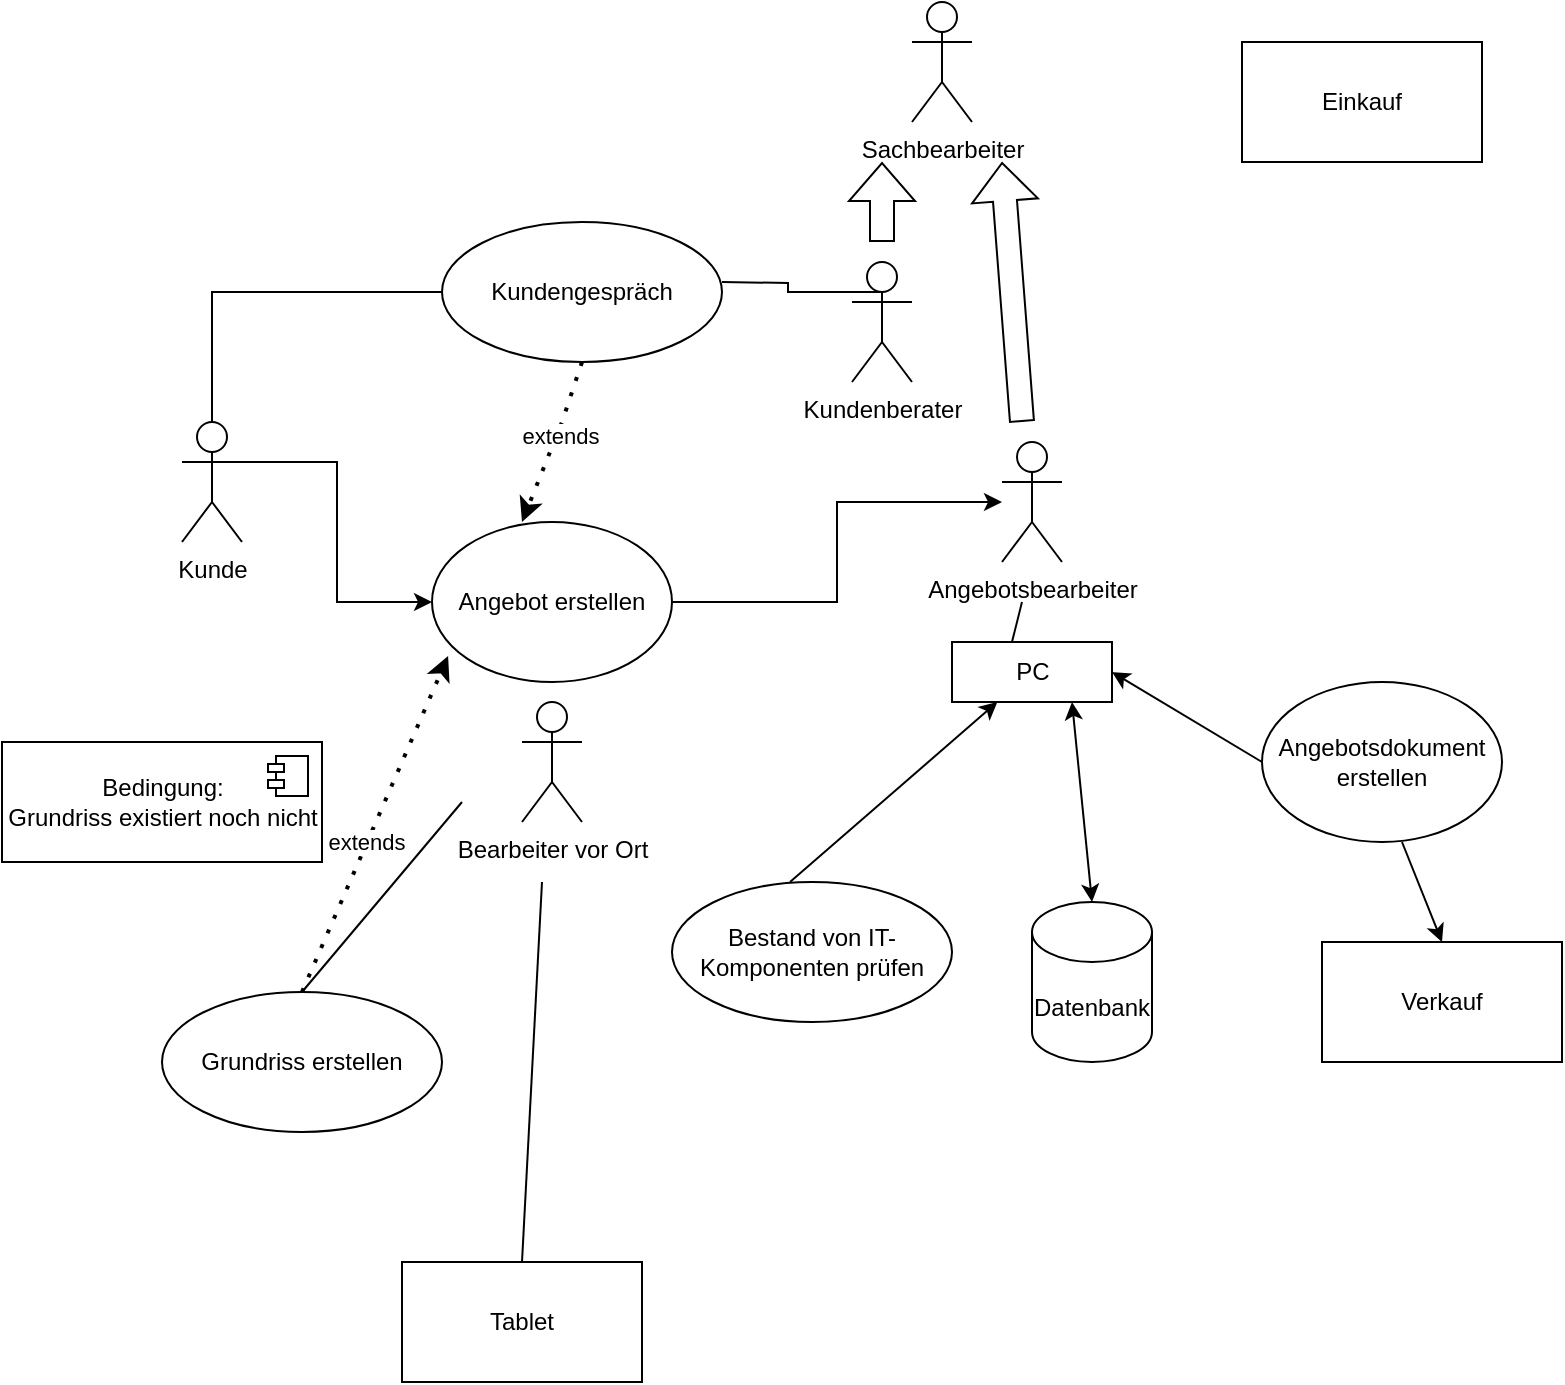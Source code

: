 <mxfile version="17.2.4" type="device"><diagram id="dhVYAHZKzskEJp7tvE0o" name="Seite-1"><mxGraphModel dx="1422" dy="865" grid="1" gridSize="10" guides="1" tooltips="1" connect="1" arrows="1" fold="1" page="1" pageScale="1" pageWidth="827" pageHeight="1169" math="0" shadow="0"><root><mxCell id="0"/><mxCell id="1" parent="0"/><mxCell id="0e8srFAjNxPB-Odpf2KW-36" style="edgeStyle=orthogonalEdgeStyle;rounded=0;orthogonalLoop=1;jettySize=auto;html=1;exitX=0.5;exitY=0;exitDx=0;exitDy=0;exitPerimeter=0;entryX=0;entryY=0.5;entryDx=0;entryDy=0;endArrow=none;endFill=0;" parent="1" source="0e8srFAjNxPB-Odpf2KW-1" target="0e8srFAjNxPB-Odpf2KW-4" edge="1"><mxGeometry relative="1" as="geometry"/></mxCell><mxCell id="0e8srFAjNxPB-Odpf2KW-62" style="edgeStyle=orthogonalEdgeStyle;rounded=0;orthogonalLoop=1;jettySize=auto;html=1;exitX=1;exitY=0.333;exitDx=0;exitDy=0;exitPerimeter=0;endArrow=classic;endFill=1;" parent="1" source="0e8srFAjNxPB-Odpf2KW-1" target="0e8srFAjNxPB-Odpf2KW-40" edge="1"><mxGeometry relative="1" as="geometry"/></mxCell><mxCell id="0e8srFAjNxPB-Odpf2KW-1" value="Kunde" style="shape=umlActor;verticalLabelPosition=bottom;verticalAlign=top;html=1;" parent="1" vertex="1"><mxGeometry x="110" y="230" width="30" height="60" as="geometry"/></mxCell><mxCell id="0e8srFAjNxPB-Odpf2KW-3" value="PC" style="html=1;" parent="1" vertex="1"><mxGeometry x="495" y="340" width="80" height="30" as="geometry"/></mxCell><mxCell id="0e8srFAjNxPB-Odpf2KW-4" value="Kundengespräch" style="ellipse;whiteSpace=wrap;html=1;" parent="1" vertex="1"><mxGeometry x="240" y="130" width="140" height="70" as="geometry"/></mxCell><mxCell id="0e8srFAjNxPB-Odpf2KW-5" value="Sachbearbeiter" style="shape=umlActor;verticalLabelPosition=bottom;verticalAlign=top;html=1;" parent="1" vertex="1"><mxGeometry x="475" y="20" width="30" height="60" as="geometry"/></mxCell><mxCell id="0e8srFAjNxPB-Odpf2KW-10" value="Datenbank" style="shape=cylinder3;whiteSpace=wrap;html=1;boundedLbl=1;backgroundOutline=1;size=15;" parent="1" vertex="1"><mxGeometry x="535" y="470" width="60" height="80" as="geometry"/></mxCell><mxCell id="0e8srFAjNxPB-Odpf2KW-14" value="Einkauf" style="rounded=0;whiteSpace=wrap;html=1;" parent="1" vertex="1"><mxGeometry x="640" y="40" width="120" height="60" as="geometry"/></mxCell><mxCell id="0e8srFAjNxPB-Odpf2KW-16" value="Verkauf" style="rounded=0;whiteSpace=wrap;html=1;" parent="1" vertex="1"><mxGeometry x="680" y="490" width="120" height="60" as="geometry"/></mxCell><mxCell id="0e8srFAjNxPB-Odpf2KW-17" value="Kundenberater" style="shape=umlActor;verticalLabelPosition=bottom;verticalAlign=top;html=1;" parent="1" vertex="1"><mxGeometry x="445" y="150" width="30" height="60" as="geometry"/></mxCell><mxCell id="0e8srFAjNxPB-Odpf2KW-18" value="Angebotsbearbeiter" style="shape=umlActor;verticalLabelPosition=bottom;verticalAlign=top;html=1;" parent="1" vertex="1"><mxGeometry x="520" y="240" width="30" height="60" as="geometry"/></mxCell><mxCell id="0e8srFAjNxPB-Odpf2KW-21" value="" style="shape=flexArrow;endArrow=classic;html=1;rounded=0;width=12;endSize=6;" parent="1" edge="1"><mxGeometry width="50" height="50" relative="1" as="geometry"><mxPoint x="460" y="140" as="sourcePoint"/><mxPoint x="460" y="100" as="targetPoint"/></mxGeometry></mxCell><mxCell id="0e8srFAjNxPB-Odpf2KW-25" value="" style="shape=flexArrow;endArrow=classic;html=1;rounded=0;width=12;endSize=6;" parent="1" edge="1"><mxGeometry width="50" height="50" relative="1" as="geometry"><mxPoint x="530" y="230" as="sourcePoint"/><mxPoint x="520" y="100" as="targetPoint"/></mxGeometry></mxCell><mxCell id="0e8srFAjNxPB-Odpf2KW-38" style="edgeStyle=orthogonalEdgeStyle;rounded=0;orthogonalLoop=1;jettySize=auto;html=1;exitX=0.5;exitY=0;exitDx=0;exitDy=0;exitPerimeter=0;entryX=0.467;entryY=0.25;entryDx=0;entryDy=0;endArrow=none;endFill=0;entryPerimeter=0;" parent="1" target="0e8srFAjNxPB-Odpf2KW-17" edge="1"><mxGeometry relative="1" as="geometry"><mxPoint x="380" y="160" as="sourcePoint"/><mxPoint x="495" y="95" as="targetPoint"/></mxGeometry></mxCell><mxCell id="0e8srFAjNxPB-Odpf2KW-39" value="Angebotsdokument erstellen" style="ellipse;whiteSpace=wrap;html=1;" parent="1" vertex="1"><mxGeometry x="650" y="360" width="120" height="80" as="geometry"/></mxCell><mxCell id="0e8srFAjNxPB-Odpf2KW-63" style="edgeStyle=orthogonalEdgeStyle;rounded=0;orthogonalLoop=1;jettySize=auto;html=1;endArrow=classic;endFill=1;" parent="1" source="0e8srFAjNxPB-Odpf2KW-40" target="0e8srFAjNxPB-Odpf2KW-18" edge="1"><mxGeometry relative="1" as="geometry"/></mxCell><mxCell id="0e8srFAjNxPB-Odpf2KW-40" value="Angebot erstellen" style="ellipse;whiteSpace=wrap;html=1;" parent="1" vertex="1"><mxGeometry x="235" y="280" width="120" height="80" as="geometry"/></mxCell><mxCell id="0e8srFAjNxPB-Odpf2KW-43" value="Bearbeiter vor Ort" style="shape=umlActor;verticalLabelPosition=bottom;verticalAlign=top;html=1;" parent="1" vertex="1"><mxGeometry x="280" y="370" width="30" height="60" as="geometry"/></mxCell><mxCell id="0e8srFAjNxPB-Odpf2KW-44" value="Grundriss erstellen" style="ellipse;whiteSpace=wrap;html=1;" parent="1" vertex="1"><mxGeometry x="100" y="515" width="140" height="70" as="geometry"/></mxCell><mxCell id="0e8srFAjNxPB-Odpf2KW-45" value="Tablet" style="rounded=0;whiteSpace=wrap;html=1;" parent="1" vertex="1"><mxGeometry x="220" y="650" width="120" height="60" as="geometry"/></mxCell><mxCell id="0e8srFAjNxPB-Odpf2KW-49" value="Bestand von IT-Komponenten prüfen" style="ellipse;whiteSpace=wrap;html=1;" parent="1" vertex="1"><mxGeometry x="355" y="460" width="140" height="70" as="geometry"/></mxCell><mxCell id="0e8srFAjNxPB-Odpf2KW-50" value="" style="endArrow=none;html=1;rounded=0;" parent="1" edge="1"><mxGeometry width="50" height="50" relative="1" as="geometry"><mxPoint x="170" y="515" as="sourcePoint"/><mxPoint x="250" y="420" as="targetPoint"/></mxGeometry></mxCell><mxCell id="0e8srFAjNxPB-Odpf2KW-51" value="" style="endArrow=classic;html=1;rounded=0;entryX=0.5;entryY=0;entryDx=0;entryDy=0;" parent="1" target="0e8srFAjNxPB-Odpf2KW-16" edge="1"><mxGeometry width="50" height="50" relative="1" as="geometry"><mxPoint x="720" y="440" as="sourcePoint"/><mxPoint x="735" y="260" as="targetPoint"/></mxGeometry></mxCell><mxCell id="0e8srFAjNxPB-Odpf2KW-54" value="" style="endArrow=classic;dashed=1;html=1;dashPattern=1 3;strokeWidth=2;rounded=0;entryX=0.067;entryY=0.838;entryDx=0;entryDy=0;entryPerimeter=0;endFill=1;" parent="1" target="0e8srFAjNxPB-Odpf2KW-40" edge="1"><mxGeometry width="50" height="50" relative="1" as="geometry"><mxPoint x="170" y="515" as="sourcePoint"/><mxPoint x="220" y="465" as="targetPoint"/><Array as="points"><mxPoint x="220" y="400"/></Array></mxGeometry></mxCell><mxCell id="0e8srFAjNxPB-Odpf2KW-55" value="extends" style="edgeLabel;html=1;align=center;verticalAlign=middle;resizable=0;points=[];" parent="0e8srFAjNxPB-Odpf2KW-54" vertex="1" connectable="0"><mxGeometry x="-0.112" y="1" relative="1" as="geometry"><mxPoint as="offset"/></mxGeometry></mxCell><mxCell id="0e8srFAjNxPB-Odpf2KW-56" value="Bedingung:&lt;br&gt;Grundriss existiert noch nicht" style="html=1;dropTarget=0;" parent="1" vertex="1"><mxGeometry x="20" y="390" width="160" height="60" as="geometry"/></mxCell><mxCell id="0e8srFAjNxPB-Odpf2KW-57" value="" style="shape=module;jettyWidth=8;jettyHeight=4;" parent="0e8srFAjNxPB-Odpf2KW-56" vertex="1"><mxGeometry x="1" width="20" height="20" relative="1" as="geometry"><mxPoint x="-27" y="7" as="offset"/></mxGeometry></mxCell><mxCell id="0e8srFAjNxPB-Odpf2KW-59" value="" style="endArrow=classic;dashed=1;html=1;dashPattern=1 3;strokeWidth=2;rounded=0;entryX=0.375;entryY=0;entryDx=0;entryDy=0;endFill=1;entryPerimeter=0;" parent="1" target="0e8srFAjNxPB-Odpf2KW-40" edge="1"><mxGeometry width="50" height="50" relative="1" as="geometry"><mxPoint x="310" y="200.0" as="sourcePoint"/><mxPoint x="398.04" y="-17.96" as="targetPoint"/><Array as="points"><mxPoint x="300" y="230"/></Array></mxGeometry></mxCell><mxCell id="0e8srFAjNxPB-Odpf2KW-60" value="extends" style="edgeLabel;html=1;align=center;verticalAlign=middle;resizable=0;points=[];" parent="0e8srFAjNxPB-Odpf2KW-59" vertex="1" connectable="0"><mxGeometry x="-0.112" y="1" relative="1" as="geometry"><mxPoint as="offset"/></mxGeometry></mxCell><mxCell id="0e8srFAjNxPB-Odpf2KW-61" value="" style="endArrow=classic;html=1;rounded=0;" parent="1" target="0e8srFAjNxPB-Odpf2KW-3" edge="1"><mxGeometry width="50" height="50" relative="1" as="geometry"><mxPoint x="414" y="460" as="sourcePoint"/><mxPoint x="464" y="410" as="targetPoint"/></mxGeometry></mxCell><mxCell id="0e8srFAjNxPB-Odpf2KW-64" value="" style="endArrow=none;html=1;rounded=0;" parent="1" edge="1"><mxGeometry width="50" height="50" relative="1" as="geometry"><mxPoint x="525" y="340" as="sourcePoint"/><mxPoint x="530" y="320" as="targetPoint"/></mxGeometry></mxCell><mxCell id="0e8srFAjNxPB-Odpf2KW-65" value="" style="endArrow=none;html=1;rounded=0;exitX=0.5;exitY=0;exitDx=0;exitDy=0;" parent="1" source="0e8srFAjNxPB-Odpf2KW-45" edge="1"><mxGeometry width="50" height="50" relative="1" as="geometry"><mxPoint x="250" y="500" as="sourcePoint"/><mxPoint x="290" y="460" as="targetPoint"/></mxGeometry></mxCell><mxCell id="ccuOmMHW4F9psih6ZfiM-1" value="" style="endArrow=classic;startArrow=classic;html=1;rounded=0;entryX=0.75;entryY=1;entryDx=0;entryDy=0;exitX=0.5;exitY=0;exitDx=0;exitDy=0;exitPerimeter=0;" edge="1" parent="1" source="0e8srFAjNxPB-Odpf2KW-10" target="0e8srFAjNxPB-Odpf2KW-3"><mxGeometry width="50" height="50" relative="1" as="geometry"><mxPoint x="540" y="470" as="sourcePoint"/><mxPoint x="590" y="420" as="targetPoint"/></mxGeometry></mxCell><mxCell id="ccuOmMHW4F9psih6ZfiM-2" value="" style="endArrow=classic;html=1;rounded=0;entryX=1;entryY=0.5;entryDx=0;entryDy=0;" edge="1" parent="1" target="0e8srFAjNxPB-Odpf2KW-3"><mxGeometry width="50" height="50" relative="1" as="geometry"><mxPoint x="650" y="400" as="sourcePoint"/><mxPoint x="700" y="350" as="targetPoint"/></mxGeometry></mxCell></root></mxGraphModel></diagram></mxfile>